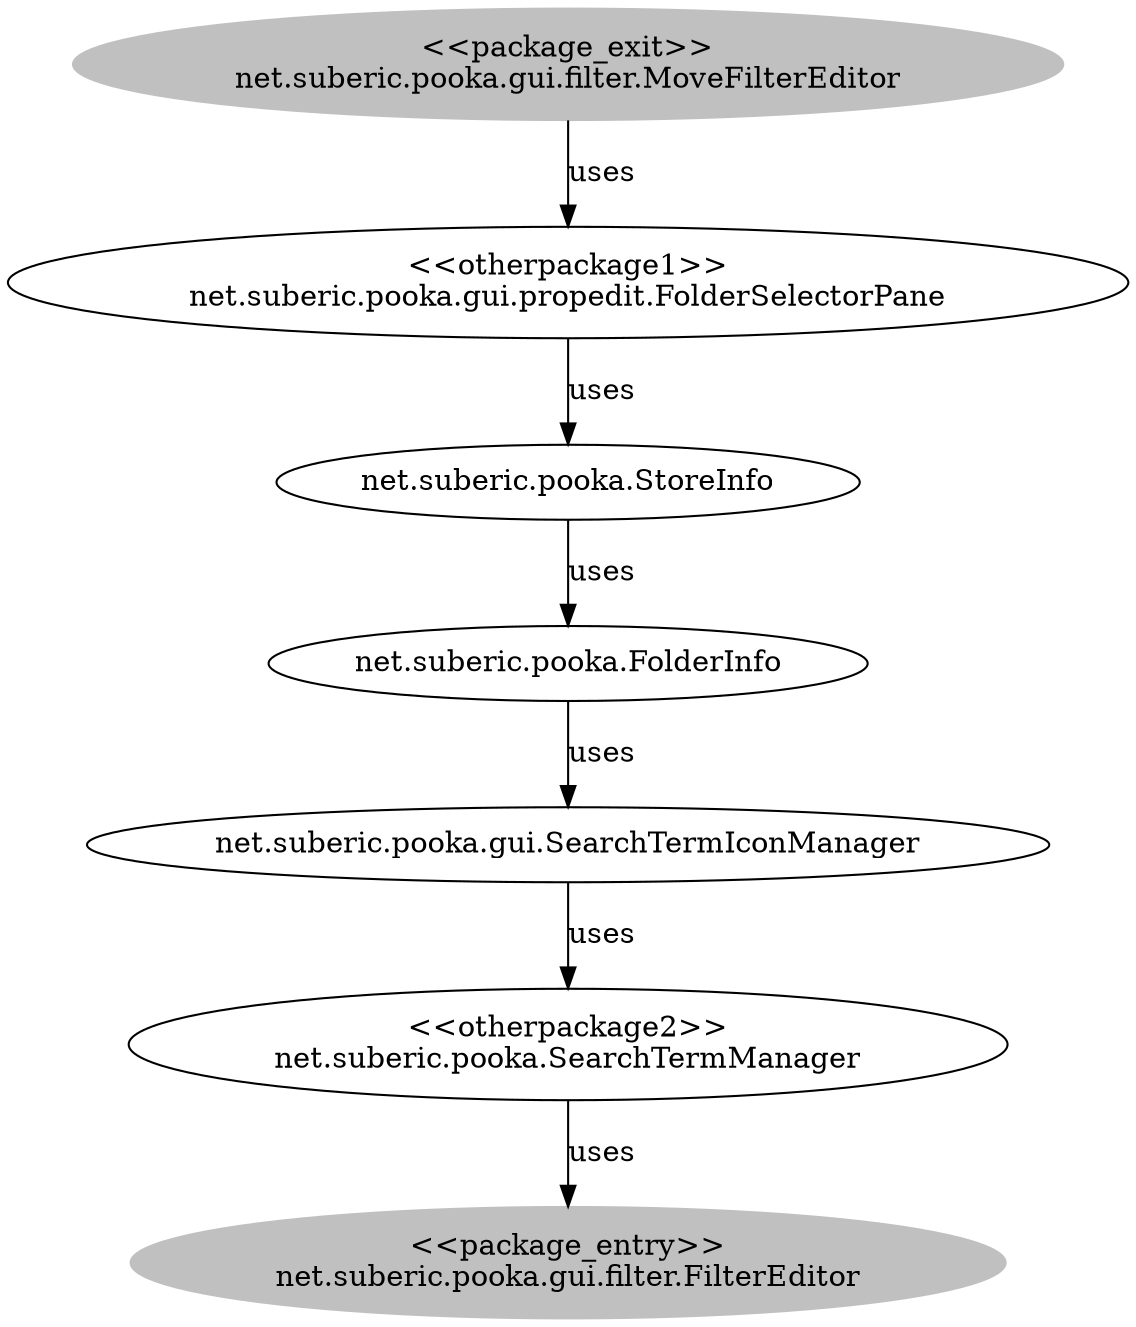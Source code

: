 digraph cd {
	net_suberic_pooka_gui_filter_MoveFilterEditor [label="<<package_exit>>
net.suberic.pooka.gui.filter.MoveFilterEditor",style=filled,color="grey"];
	net_suberic_pooka_gui_filter_FilterEditor [label="<<package_entry>>
net.suberic.pooka.gui.filter.FilterEditor",style=filled,color="grey"];
	net_suberic_pooka_gui_propedit_FolderSelectorPane [label="<<otherpackage1>>
net.suberic.pooka.gui.propedit.FolderSelectorPane"];
	net_suberic_pooka_SearchTermManager [label="<<otherpackage2>>
net.suberic.pooka.SearchTermManager"];
	net_suberic_pooka_gui_SearchTermIconManager [label="net.suberic.pooka.gui.SearchTermIconManager"];
	net_suberic_pooka_FolderInfo [label="net.suberic.pooka.FolderInfo"];
	net_suberic_pooka_StoreInfo [label="net.suberic.pooka.StoreInfo"];
	net_suberic_pooka_gui_filter_MoveFilterEditor -> net_suberic_pooka_gui_propedit_FolderSelectorPane [label=uses];
	net_suberic_pooka_SearchTermManager -> net_suberic_pooka_gui_filter_FilterEditor [label=uses];
	net_suberic_pooka_gui_propedit_FolderSelectorPane -> net_suberic_pooka_StoreInfo [label=uses];
	net_suberic_pooka_StoreInfo -> net_suberic_pooka_FolderInfo [label=uses];
	net_suberic_pooka_FolderInfo -> net_suberic_pooka_gui_SearchTermIconManager [label=uses];
	net_suberic_pooka_gui_SearchTermIconManager -> net_suberic_pooka_SearchTermManager [label=uses];
}
